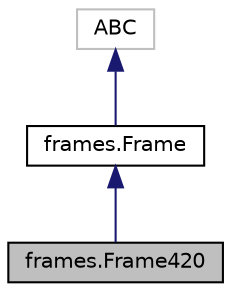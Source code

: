 digraph "frames.Frame420"
{
  edge [fontname="Helvetica",fontsize="10",labelfontname="Helvetica",labelfontsize="10"];
  node [fontname="Helvetica",fontsize="10",shape=record];
  Node3 [label="frames.Frame420",height=0.2,width=0.4,color="black", fillcolor="grey75", style="filled", fontcolor="black"];
  Node4 -> Node3 [dir="back",color="midnightblue",fontsize="10",style="solid",fontname="Helvetica"];
  Node4 [label="frames.Frame",height=0.2,width=0.4,color="black", fillcolor="white", style="filled",URL="$classframes_1_1Frame.html"];
  Node5 -> Node4 [dir="back",color="midnightblue",fontsize="10",style="solid",fontname="Helvetica"];
  Node5 [label="ABC",height=0.2,width=0.4,color="grey75", fillcolor="white", style="filled"];
}
